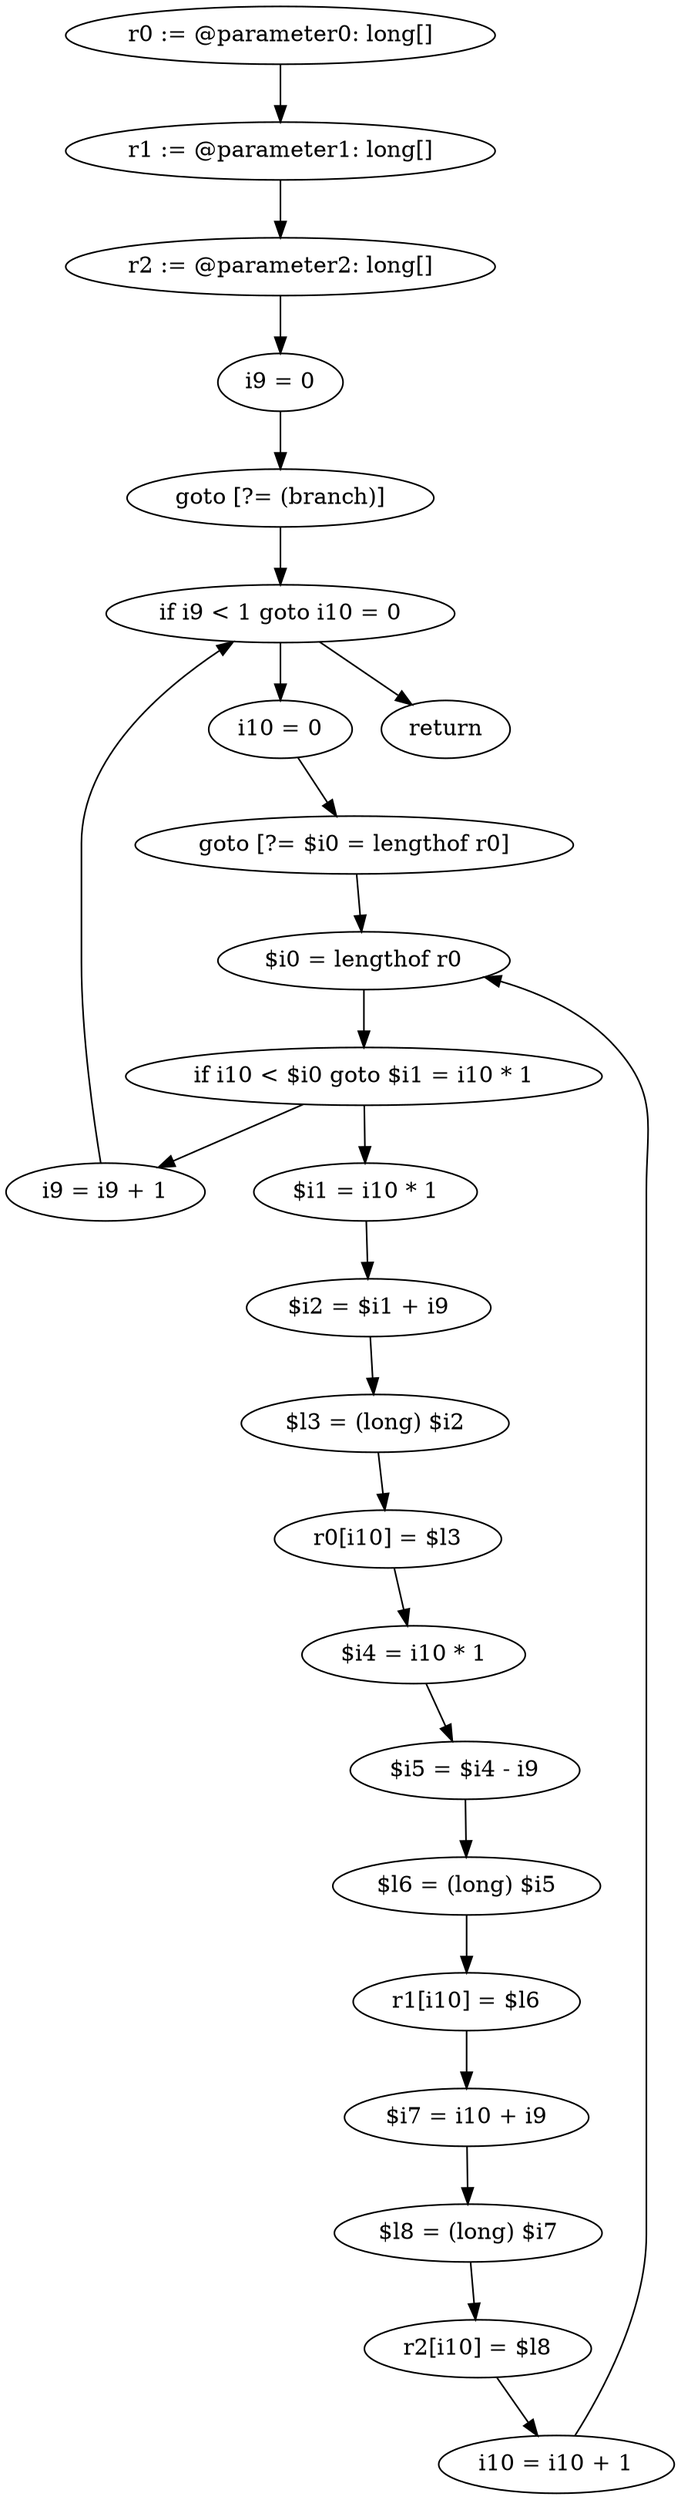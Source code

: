 digraph "unitGraph" {
    "r0 := @parameter0: long[]"
    "r1 := @parameter1: long[]"
    "r2 := @parameter2: long[]"
    "i9 = 0"
    "goto [?= (branch)]"
    "i10 = 0"
    "goto [?= $i0 = lengthof r0]"
    "$i1 = i10 * 1"
    "$i2 = $i1 + i9"
    "$l3 = (long) $i2"
    "r0[i10] = $l3"
    "$i4 = i10 * 1"
    "$i5 = $i4 - i9"
    "$l6 = (long) $i5"
    "r1[i10] = $l6"
    "$i7 = i10 + i9"
    "$l8 = (long) $i7"
    "r2[i10] = $l8"
    "i10 = i10 + 1"
    "$i0 = lengthof r0"
    "if i10 < $i0 goto $i1 = i10 * 1"
    "i9 = i9 + 1"
    "if i9 < 1 goto i10 = 0"
    "return"
    "r0 := @parameter0: long[]"->"r1 := @parameter1: long[]";
    "r1 := @parameter1: long[]"->"r2 := @parameter2: long[]";
    "r2 := @parameter2: long[]"->"i9 = 0";
    "i9 = 0"->"goto [?= (branch)]";
    "goto [?= (branch)]"->"if i9 < 1 goto i10 = 0";
    "i10 = 0"->"goto [?= $i0 = lengthof r0]";
    "goto [?= $i0 = lengthof r0]"->"$i0 = lengthof r0";
    "$i1 = i10 * 1"->"$i2 = $i1 + i9";
    "$i2 = $i1 + i9"->"$l3 = (long) $i2";
    "$l3 = (long) $i2"->"r0[i10] = $l3";
    "r0[i10] = $l3"->"$i4 = i10 * 1";
    "$i4 = i10 * 1"->"$i5 = $i4 - i9";
    "$i5 = $i4 - i9"->"$l6 = (long) $i5";
    "$l6 = (long) $i5"->"r1[i10] = $l6";
    "r1[i10] = $l6"->"$i7 = i10 + i9";
    "$i7 = i10 + i9"->"$l8 = (long) $i7";
    "$l8 = (long) $i7"->"r2[i10] = $l8";
    "r2[i10] = $l8"->"i10 = i10 + 1";
    "i10 = i10 + 1"->"$i0 = lengthof r0";
    "$i0 = lengthof r0"->"if i10 < $i0 goto $i1 = i10 * 1";
    "if i10 < $i0 goto $i1 = i10 * 1"->"i9 = i9 + 1";
    "if i10 < $i0 goto $i1 = i10 * 1"->"$i1 = i10 * 1";
    "i9 = i9 + 1"->"if i9 < 1 goto i10 = 0";
    "if i9 < 1 goto i10 = 0"->"return";
    "if i9 < 1 goto i10 = 0"->"i10 = 0";
}
